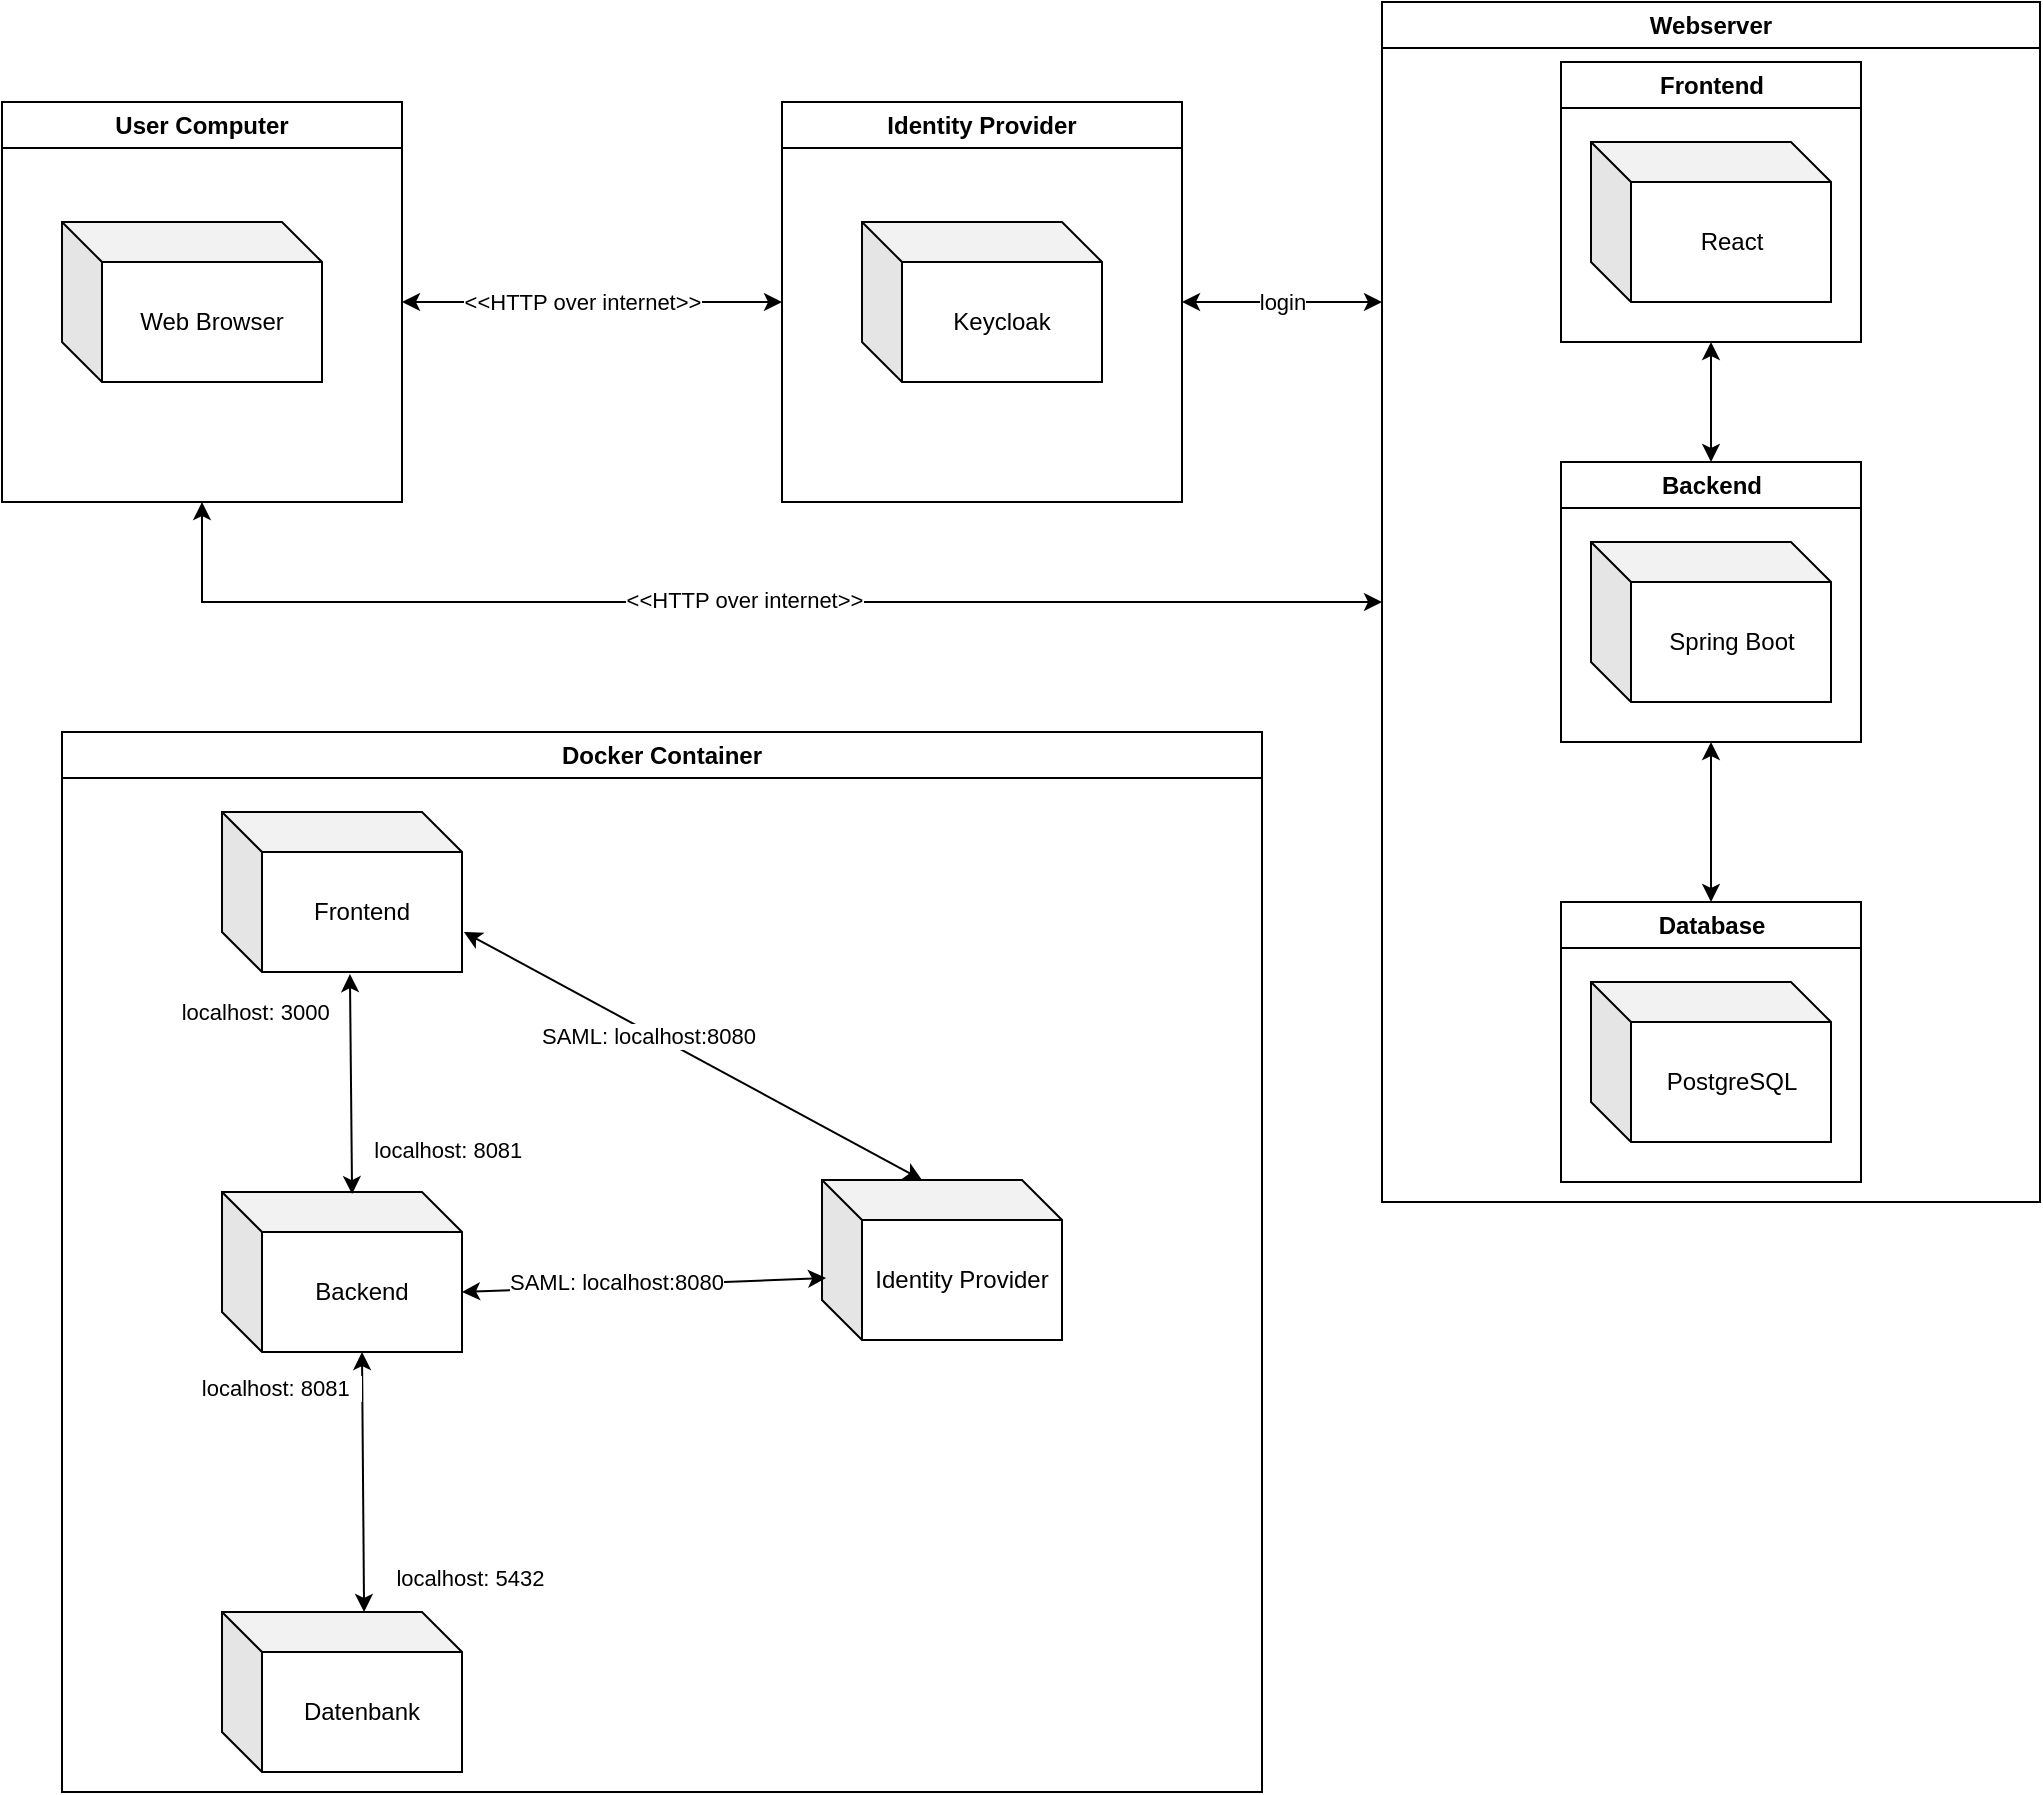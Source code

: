 <mxfile version="21.2.7" type="device">
  <diagram name="Seite-1" id="Ee9A_RRpuzfiVGLlhzAD">
    <mxGraphModel dx="2354" dy="612" grid="1" gridSize="10" guides="1" tooltips="1" connect="1" arrows="1" fold="1" page="1" pageScale="1" pageWidth="1169" pageHeight="827" math="0" shadow="0">
      <root>
        <mxCell id="0" />
        <mxCell id="1" parent="0" />
        <mxCell id="OUYevv0W-YfEDk4LUGw6-6" value="Docker Container" style="swimlane;whiteSpace=wrap;html=1;" parent="1" vertex="1">
          <mxGeometry x="-1120" y="460" width="600" height="530" as="geometry" />
        </mxCell>
        <mxCell id="OUYevv0W-YfEDk4LUGw6-1" value="Frontend" style="shape=cube;whiteSpace=wrap;html=1;boundedLbl=1;backgroundOutline=1;darkOpacity=0.05;darkOpacity2=0.1;" parent="OUYevv0W-YfEDk4LUGw6-6" vertex="1">
          <mxGeometry x="80" y="40" width="120" height="80" as="geometry" />
        </mxCell>
        <mxCell id="OUYevv0W-YfEDk4LUGw6-2" value="Backend" style="shape=cube;whiteSpace=wrap;html=1;boundedLbl=1;backgroundOutline=1;darkOpacity=0.05;darkOpacity2=0.1;" parent="OUYevv0W-YfEDk4LUGw6-6" vertex="1">
          <mxGeometry x="80" y="230" width="120" height="80" as="geometry" />
        </mxCell>
        <mxCell id="OUYevv0W-YfEDk4LUGw6-3" value="Datenbank" style="shape=cube;whiteSpace=wrap;html=1;boundedLbl=1;backgroundOutline=1;darkOpacity=0.05;darkOpacity2=0.1;" parent="OUYevv0W-YfEDk4LUGw6-6" vertex="1">
          <mxGeometry x="80" y="440" width="120" height="80" as="geometry" />
        </mxCell>
        <mxCell id="OUYevv0W-YfEDk4LUGw6-4" value="Identity Provider" style="shape=cube;whiteSpace=wrap;html=1;boundedLbl=1;backgroundOutline=1;darkOpacity=0.05;darkOpacity2=0.1;" parent="OUYevv0W-YfEDk4LUGw6-6" vertex="1">
          <mxGeometry x="380" y="224" width="120" height="80" as="geometry" />
        </mxCell>
        <mxCell id="OUYevv0W-YfEDk4LUGw6-7" value="" style="endArrow=classic;html=1;rounded=0;exitX=1.008;exitY=0.75;exitDx=0;exitDy=0;exitPerimeter=0;entryX=0;entryY=0;entryDx=50;entryDy=0;entryPerimeter=0;startArrow=classic;startFill=1;" parent="OUYevv0W-YfEDk4LUGw6-6" source="OUYevv0W-YfEDk4LUGw6-1" target="OUYevv0W-YfEDk4LUGw6-4" edge="1">
          <mxGeometry width="50" height="50" relative="1" as="geometry">
            <mxPoint x="360" y="190" as="sourcePoint" />
            <mxPoint x="410" y="140" as="targetPoint" />
          </mxGeometry>
        </mxCell>
        <mxCell id="OUYevv0W-YfEDk4LUGw6-32" value="SAML: localhost:8080" style="edgeLabel;html=1;align=center;verticalAlign=middle;resizable=0;points=[];" parent="OUYevv0W-YfEDk4LUGw6-7" vertex="1" connectable="0">
          <mxGeometry x="-0.195" y="-2" relative="1" as="geometry">
            <mxPoint as="offset" />
          </mxGeometry>
        </mxCell>
        <mxCell id="OUYevv0W-YfEDk4LUGw6-14" value="" style="endArrow=classic;html=1;rounded=0;exitX=0;exitY=0;exitDx=120;exitDy=50;exitPerimeter=0;entryX=0.017;entryY=0.613;entryDx=0;entryDy=0;entryPerimeter=0;startArrow=classic;startFill=1;" parent="OUYevv0W-YfEDk4LUGw6-6" source="OUYevv0W-YfEDk4LUGw6-2" target="OUYevv0W-YfEDk4LUGw6-4" edge="1">
          <mxGeometry width="50" height="50" relative="1" as="geometry">
            <mxPoint x="360" y="190" as="sourcePoint" />
            <mxPoint x="410" y="140" as="targetPoint" />
          </mxGeometry>
        </mxCell>
        <mxCell id="OUYevv0W-YfEDk4LUGw6-30" value="SAML: localhost:8080&lt;br&gt;" style="edgeLabel;html=1;align=center;verticalAlign=middle;resizable=0;points=[];" parent="OUYevv0W-YfEDk4LUGw6-14" vertex="1" connectable="0">
          <mxGeometry x="-0.161" y="2" relative="1" as="geometry">
            <mxPoint as="offset" />
          </mxGeometry>
        </mxCell>
        <mxCell id="OUYevv0W-YfEDk4LUGw6-18" value="" style="endArrow=classic;startArrow=classic;html=1;rounded=0;entryX=0.533;entryY=1.013;entryDx=0;entryDy=0;entryPerimeter=0;exitX=0.542;exitY=0.013;exitDx=0;exitDy=0;exitPerimeter=0;" parent="OUYevv0W-YfEDk4LUGw6-6" source="OUYevv0W-YfEDk4LUGw6-2" target="OUYevv0W-YfEDk4LUGw6-1" edge="1">
          <mxGeometry width="50" height="50" relative="1" as="geometry">
            <mxPoint x="360" y="190" as="sourcePoint" />
            <mxPoint x="410" y="140" as="targetPoint" />
          </mxGeometry>
        </mxCell>
        <mxCell id="OUYevv0W-YfEDk4LUGw6-26" value="&amp;nbsp; &amp;nbsp;localhost: 8081" style="edgeLabel;html=1;align=left;verticalAlign=middle;resizable=0;points=[];" parent="OUYevv0W-YfEDk4LUGw6-18" vertex="1" connectable="0">
          <mxGeometry x="-0.594" relative="1" as="geometry">
            <mxPoint as="offset" />
          </mxGeometry>
        </mxCell>
        <mxCell id="OUYevv0W-YfEDk4LUGw6-27" value="localhost: 3000&amp;nbsp; &amp;nbsp;" style="edgeLabel;html=1;align=right;verticalAlign=middle;resizable=0;points=[];" parent="OUYevv0W-YfEDk4LUGw6-18" vertex="1" connectable="0">
          <mxGeometry x="0.668" y="1" relative="1" as="geometry">
            <mxPoint as="offset" />
          </mxGeometry>
        </mxCell>
        <mxCell id="OUYevv0W-YfEDk4LUGw6-21" value="" style="endArrow=classic;startArrow=classic;html=1;rounded=0;entryX=0;entryY=0;entryDx=70;entryDy=80;entryPerimeter=0;exitX=0.592;exitY=0;exitDx=0;exitDy=0;exitPerimeter=0;" parent="OUYevv0W-YfEDk4LUGw6-6" source="OUYevv0W-YfEDk4LUGw6-3" target="OUYevv0W-YfEDk4LUGw6-2" edge="1">
          <mxGeometry width="50" height="50" relative="1" as="geometry">
            <mxPoint x="150" y="370" as="sourcePoint" />
            <mxPoint x="400" y="140" as="targetPoint" />
          </mxGeometry>
        </mxCell>
        <mxCell id="OUYevv0W-YfEDk4LUGw6-25" value="&amp;nbsp;localhost: 8081&amp;nbsp;&amp;nbsp;" style="edgeLabel;html=1;align=right;verticalAlign=middle;resizable=0;points=[];" parent="OUYevv0W-YfEDk4LUGw6-21" vertex="1" connectable="0">
          <mxGeometry x="0.731" relative="1" as="geometry">
            <mxPoint as="offset" />
          </mxGeometry>
        </mxCell>
        <mxCell id="OUYevv0W-YfEDk4LUGw6-31" value="&amp;nbsp; &amp;nbsp; localhost: 5432" style="edgeLabel;html=1;align=left;verticalAlign=middle;resizable=0;points=[];" parent="OUYevv0W-YfEDk4LUGw6-21" vertex="1" connectable="0">
          <mxGeometry x="-0.734" y="-2" relative="1" as="geometry">
            <mxPoint as="offset" />
          </mxGeometry>
        </mxCell>
        <mxCell id="OUYevv0W-YfEDk4LUGw6-42" style="edgeStyle=orthogonalEdgeStyle;rounded=0;orthogonalLoop=1;jettySize=auto;html=1;entryX=0;entryY=0.5;entryDx=0;entryDy=0;startArrow=classic;startFill=1;" parent="1" source="OUYevv0W-YfEDk4LUGw6-33" target="OUYevv0W-YfEDk4LUGw6-40" edge="1">
          <mxGeometry relative="1" as="geometry" />
        </mxCell>
        <mxCell id="OUYevv0W-YfEDk4LUGw6-43" value="&amp;lt;&amp;lt;HTTP over internet&amp;gt;&amp;gt;" style="edgeLabel;html=1;align=center;verticalAlign=middle;resizable=0;points=[];" parent="OUYevv0W-YfEDk4LUGw6-42" vertex="1" connectable="0">
          <mxGeometry x="-0.183" y="2" relative="1" as="geometry">
            <mxPoint x="12" y="2" as="offset" />
          </mxGeometry>
        </mxCell>
        <mxCell id="o2LVL7dxanS_L8CTkvyY-6" style="edgeStyle=orthogonalEdgeStyle;rounded=0;orthogonalLoop=1;jettySize=auto;html=1;exitX=0.5;exitY=1;exitDx=0;exitDy=0;entryX=0;entryY=0.5;entryDx=0;entryDy=0;startArrow=classic;startFill=1;" parent="1" source="OUYevv0W-YfEDk4LUGw6-33" target="OUYevv0W-YfEDk4LUGw6-44" edge="1">
          <mxGeometry relative="1" as="geometry" />
        </mxCell>
        <mxCell id="o2LVL7dxanS_L8CTkvyY-7" value="&amp;lt;&amp;lt;HTTP over internet&amp;gt;&amp;gt;" style="edgeLabel;html=1;align=center;verticalAlign=middle;resizable=0;points=[];" parent="o2LVL7dxanS_L8CTkvyY-6" vertex="1" connectable="0">
          <mxGeometry x="0.003" y="1" relative="1" as="geometry">
            <mxPoint as="offset" />
          </mxGeometry>
        </mxCell>
        <mxCell id="OUYevv0W-YfEDk4LUGw6-33" value="User Computer" style="swimlane;whiteSpace=wrap;html=1;" parent="1" vertex="1">
          <mxGeometry x="-1150" y="145" width="200" height="200" as="geometry" />
        </mxCell>
        <mxCell id="OUYevv0W-YfEDk4LUGw6-35" value="Web Browser" style="shape=cube;whiteSpace=wrap;html=1;boundedLbl=1;backgroundOutline=1;darkOpacity=0.05;darkOpacity2=0.1;" parent="OUYevv0W-YfEDk4LUGw6-33" vertex="1">
          <mxGeometry x="30" y="60" width="130" height="80" as="geometry" />
        </mxCell>
        <mxCell id="OUYevv0W-YfEDk4LUGw6-53" style="edgeStyle=orthogonalEdgeStyle;rounded=0;orthogonalLoop=1;jettySize=auto;html=1;entryX=0;entryY=0.25;entryDx=0;entryDy=0;startArrow=classic;startFill=1;" parent="1" source="OUYevv0W-YfEDk4LUGw6-40" target="OUYevv0W-YfEDk4LUGw6-44" edge="1">
          <mxGeometry relative="1" as="geometry" />
        </mxCell>
        <mxCell id="OUYevv0W-YfEDk4LUGw6-55" value="login" style="edgeLabel;html=1;align=center;verticalAlign=middle;resizable=0;points=[];" parent="OUYevv0W-YfEDk4LUGw6-53" vertex="1" connectable="0">
          <mxGeometry x="-0.263" y="-1" relative="1" as="geometry">
            <mxPoint x="13" y="-1" as="offset" />
          </mxGeometry>
        </mxCell>
        <mxCell id="OUYevv0W-YfEDk4LUGw6-40" value="Identity Provider" style="swimlane;whiteSpace=wrap;html=1;" parent="1" vertex="1">
          <mxGeometry x="-760" y="145" width="200" height="200" as="geometry" />
        </mxCell>
        <mxCell id="OUYevv0W-YfEDk4LUGw6-41" value="Keycloak" style="shape=cube;whiteSpace=wrap;html=1;boundedLbl=1;backgroundOutline=1;darkOpacity=0.05;darkOpacity2=0.1;" parent="OUYevv0W-YfEDk4LUGw6-40" vertex="1">
          <mxGeometry x="40" y="60" width="120" height="80" as="geometry" />
        </mxCell>
        <mxCell id="OUYevv0W-YfEDk4LUGw6-44" value="Webserver" style="swimlane;whiteSpace=wrap;html=1;" parent="1" vertex="1">
          <mxGeometry x="-460" y="95" width="329" height="600" as="geometry" />
        </mxCell>
        <mxCell id="OUYevv0W-YfEDk4LUGw6-46" value="Frontend" style="swimlane;whiteSpace=wrap;html=1;" parent="OUYevv0W-YfEDk4LUGw6-44" vertex="1">
          <mxGeometry x="89.5" y="30" width="150" height="140" as="geometry" />
        </mxCell>
        <mxCell id="OUYevv0W-YfEDk4LUGw6-47" value="React" style="shape=cube;whiteSpace=wrap;html=1;boundedLbl=1;backgroundOutline=1;darkOpacity=0.05;darkOpacity2=0.1;" parent="OUYevv0W-YfEDk4LUGw6-46" vertex="1">
          <mxGeometry x="15" y="40" width="120" height="80" as="geometry" />
        </mxCell>
        <mxCell id="OUYevv0W-YfEDk4LUGw6-48" value="Backend" style="swimlane;whiteSpace=wrap;html=1;" parent="OUYevv0W-YfEDk4LUGw6-44" vertex="1">
          <mxGeometry x="89.5" y="230" width="150" height="140" as="geometry" />
        </mxCell>
        <mxCell id="OUYevv0W-YfEDk4LUGw6-49" value="Spring Boot" style="shape=cube;whiteSpace=wrap;html=1;boundedLbl=1;backgroundOutline=1;darkOpacity=0.05;darkOpacity2=0.1;" parent="OUYevv0W-YfEDk4LUGw6-48" vertex="1">
          <mxGeometry x="15" y="40" width="120" height="80" as="geometry" />
        </mxCell>
        <mxCell id="OUYevv0W-YfEDk4LUGw6-50" value="Database" style="swimlane;whiteSpace=wrap;html=1;" parent="OUYevv0W-YfEDk4LUGw6-44" vertex="1">
          <mxGeometry x="89.5" y="450" width="150" height="140" as="geometry" />
        </mxCell>
        <mxCell id="OUYevv0W-YfEDk4LUGw6-51" value="PostgreSQL" style="shape=cube;whiteSpace=wrap;html=1;boundedLbl=1;backgroundOutline=1;darkOpacity=0.05;darkOpacity2=0.1;" parent="OUYevv0W-YfEDk4LUGw6-50" vertex="1">
          <mxGeometry x="15" y="40" width="120" height="80" as="geometry" />
        </mxCell>
        <mxCell id="OUYevv0W-YfEDk4LUGw6-56" value="" style="endArrow=classic;startArrow=classic;html=1;rounded=0;entryX=0.5;entryY=1;entryDx=0;entryDy=0;exitX=0.5;exitY=0;exitDx=0;exitDy=0;" parent="OUYevv0W-YfEDk4LUGw6-44" source="OUYevv0W-YfEDk4LUGw6-50" target="OUYevv0W-YfEDk4LUGw6-48" edge="1">
          <mxGeometry width="50" height="50" relative="1" as="geometry">
            <mxPoint x="170" y="400" as="sourcePoint" />
            <mxPoint x="220" y="350" as="targetPoint" />
          </mxGeometry>
        </mxCell>
        <mxCell id="OUYevv0W-YfEDk4LUGw6-65" value="" style="endArrow=classic;startArrow=classic;html=1;rounded=0;entryX=0.5;entryY=1;entryDx=0;entryDy=0;exitX=0.5;exitY=0;exitDx=0;exitDy=0;" parent="OUYevv0W-YfEDk4LUGw6-44" source="OUYevv0W-YfEDk4LUGw6-48" target="OUYevv0W-YfEDk4LUGw6-46" edge="1">
          <mxGeometry width="50" height="50" relative="1" as="geometry">
            <mxPoint x="170" y="400" as="sourcePoint" />
            <mxPoint x="220" y="350" as="targetPoint" />
          </mxGeometry>
        </mxCell>
      </root>
    </mxGraphModel>
  </diagram>
</mxfile>
